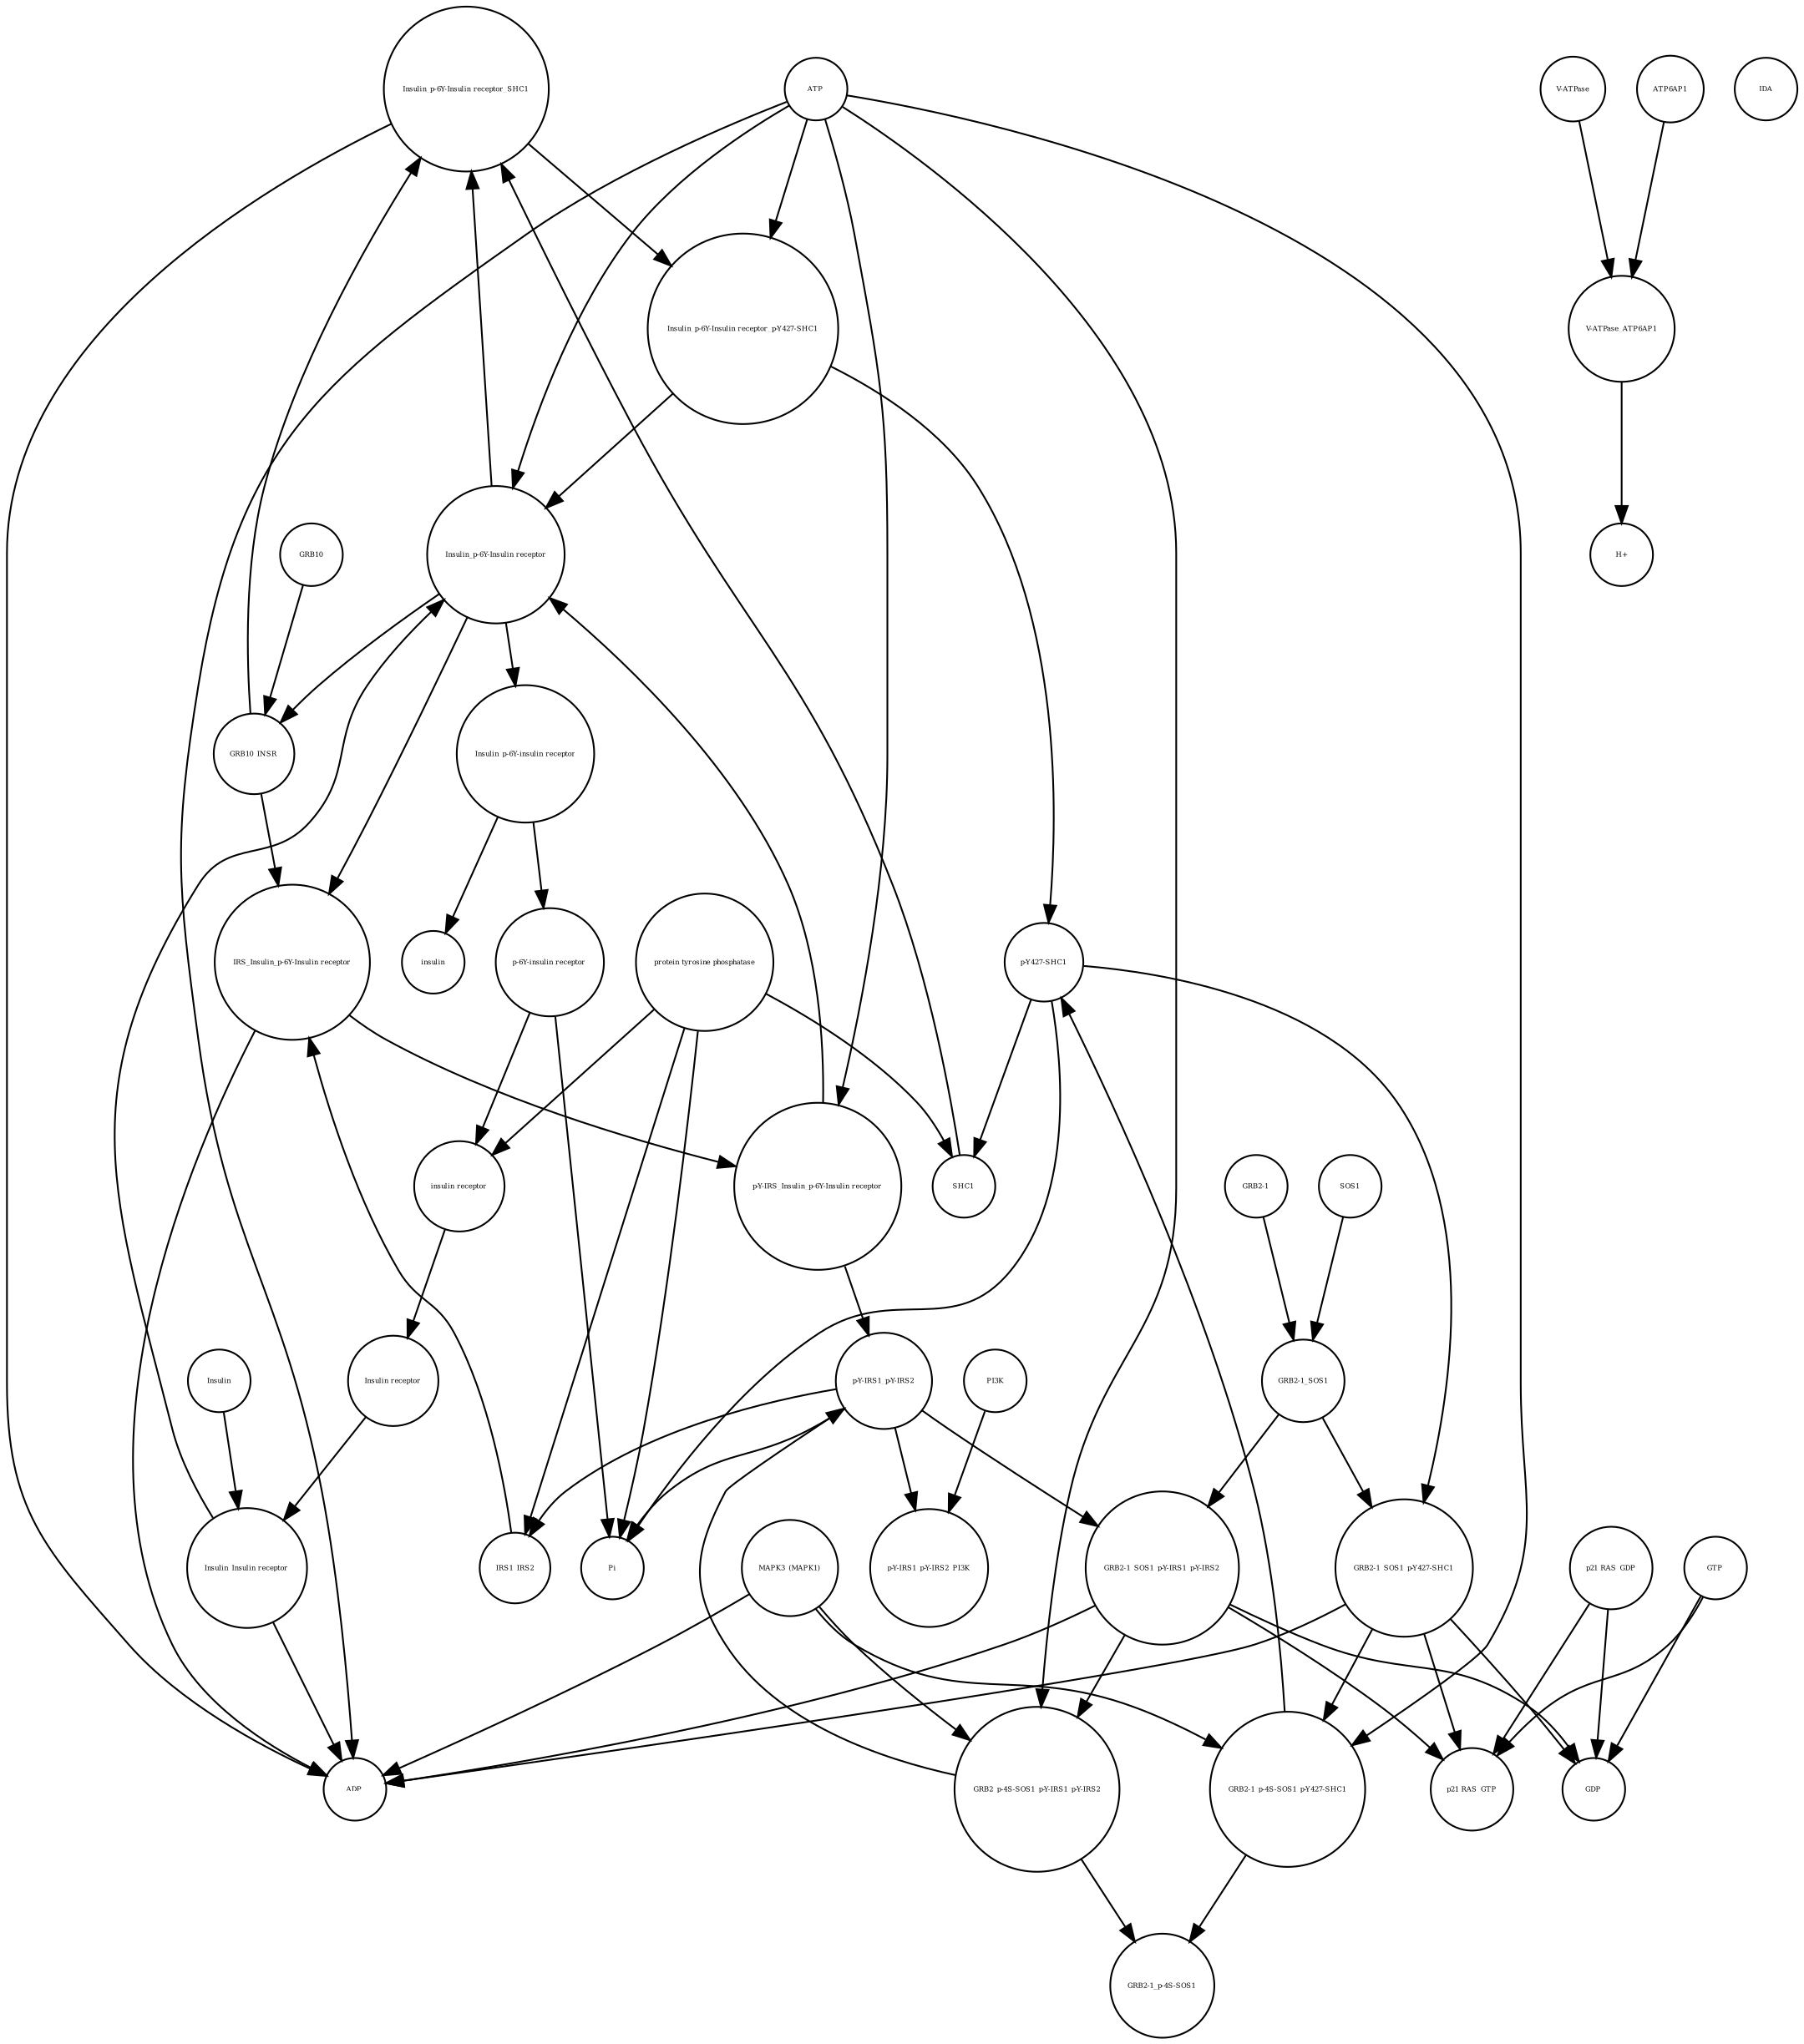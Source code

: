 strict digraph  {
"Insulin_p-6Y-Insulin receptor_SHC1" [annotation="", bipartite=0, cls=complex, fontsize=4, label="Insulin_p-6Y-Insulin receptor_SHC1", shape=circle];
GRB10 [annotation="", bipartite=0, cls=macromolecule, fontsize=4, label=GRB10, shape=circle];
"GRB2-1_p-4S-SOS1_p-Y427-SHC1" [annotation="", bipartite=0, cls=complex, fontsize=4, label="GRB2-1_p-4S-SOS1_p-Y427-SHC1", shape=circle];
"p-6Y-insulin receptor" [annotation="", bipartite=0, cls=complex, fontsize=4, label="p-6Y-insulin receptor", shape=circle];
GTP [annotation="", bipartite=0, cls="simple chemical", fontsize=4, label=GTP, shape=circle];
"Insulin receptor" [annotation="", bipartite=0, cls=complex, fontsize=4, label="Insulin receptor", shape=circle];
"p-Y-IRS1_p-Y-IRS2_PI3K" [annotation="", bipartite=0, cls=complex, fontsize=4, label="p-Y-IRS1_p-Y-IRS2_PI3K", shape=circle];
"GRB2-1_SOS1_p-Y-IRS1_p-Y-IRS2" [annotation="", bipartite=0, cls=complex, fontsize=4, label="GRB2-1_SOS1_p-Y-IRS1_p-Y-IRS2", shape=circle];
"Insulin_p-6Y-Insulin receptor" [annotation="", bipartite=0, cls=complex, fontsize=4, label="Insulin_p-6Y-Insulin receptor", shape=circle];
Pi [annotation="", bipartite=0, cls="simple chemical", fontsize=4, label=Pi, shape=circle];
"MAPK3_(MAPK1)" [annotation="", bipartite=0, cls="unspecified entity", fontsize=4, label="MAPK3_(MAPK1)", shape=circle];
"GRB2-1_SOS1_p-Y427-SHC1" [annotation="", bipartite=0, cls=complex, fontsize=4, label="GRB2-1_SOS1_p-Y427-SHC1", shape=circle];
"GRB2-1_SOS1" [annotation="", bipartite=0, cls=complex, fontsize=4, label="GRB2-1_SOS1", shape=circle];
"V-ATPase" [annotation="", bipartite=0, cls=complex, fontsize=4, label="V-ATPase", shape=circle];
IRS1_IRS2 [annotation="", bipartite=0, cls="unspecified entity", fontsize=4, label=IRS1_IRS2, shape=circle];
"p-Y-IRS_Insulin_p-6Y-Insulin receptor" [annotation="", bipartite=0, cls=complex, fontsize=4, label="p-Y-IRS_Insulin_p-6Y-Insulin receptor", shape=circle];
"p-Y427-SHC1" [annotation="", bipartite=0, cls=macromolecule, fontsize=4, label="p-Y427-SHC1", shape=circle];
insulin [annotation="", bipartite=0, cls=complex, fontsize=4, label=insulin, shape=circle];
"insulin receptor" [annotation="", bipartite=0, cls=complex, fontsize=4, label="insulin receptor", shape=circle];
ATP [annotation="", bipartite=0, cls="simple chemical", fontsize=4, label=ATP, shape=circle];
"p21 RAS_GDP" [annotation="", bipartite=0, cls=complex, fontsize=4, label="p21 RAS_GDP", shape=circle];
"GRB2_p-4S-SOS1_p-Y-IRS1_p-Y-IRS2" [annotation="", bipartite=0, cls=complex, fontsize=4, label="GRB2_p-4S-SOS1_p-Y-IRS1_p-Y-IRS2", shape=circle];
"GRB2-1_p-4S-SOS1" [annotation="", bipartite=0, cls=complex, fontsize=4, label="GRB2-1_p-4S-SOS1", shape=circle];
"GRB2-1" [annotation="", bipartite=0, cls=macromolecule, fontsize=4, label="GRB2-1", shape=circle];
"IRS_Insulin_p-6Y-Insulin receptor" [annotation="", bipartite=0, cls=complex, fontsize=4, label="IRS_Insulin_p-6Y-Insulin receptor", shape=circle];
"p-Y-IRS1_p-Y-IRS2" [annotation="", bipartite=0, cls="unspecified entity", fontsize=4, label="p-Y-IRS1_p-Y-IRS2", shape=circle];
GRB10_INSR [annotation="", bipartite=0, cls=complex, fontsize=4, label=GRB10_INSR, shape=circle];
ADP [annotation="", bipartite=0, cls="simple chemical", fontsize=4, label=ADP, shape=circle];
"protein tyrosine phosphatase" [annotation="", bipartite=0, cls="unspecified entity", fontsize=4, label="protein tyrosine phosphatase", shape=circle];
Insulin [annotation="", bipartite=0, cls=complex, fontsize=4, label=Insulin, shape=circle];
"H+" [annotation="", bipartite=0, cls="simple chemical", fontsize=4, label="H+", shape=circle];
IDA [annotation="", bipartite=0, cls="unspecified entity", fontsize=4, label=IDA, shape=circle];
"p21 RAS_GTP" [annotation="", bipartite=0, cls=complex, fontsize=4, label="p21 RAS_GTP", shape=circle];
"Insulin_Insulin receptor" [annotation="", bipartite=0, cls=complex, fontsize=4, label="Insulin_Insulin receptor", shape=circle];
SHC1 [annotation="", bipartite=0, cls=macromolecule, fontsize=4, label=SHC1, shape=circle];
SOS1 [annotation="", bipartite=0, cls=macromolecule, fontsize=4, label=SOS1, shape=circle];
"Insulin_p-6Y-insulin receptor" [annotation="", bipartite=0, cls=complex, fontsize=4, label="Insulin_p-6Y-insulin receptor", shape=circle];
"Insulin_p-6Y-Insulin receptor_p-Y427-SHC1" [annotation="", bipartite=0, cls=complex, fontsize=4, label="Insulin_p-6Y-Insulin receptor_p-Y427-SHC1", shape=circle];
ATP6AP1 [annotation="", bipartite=0, cls=macromolecule, fontsize=4, label=ATP6AP1, shape=circle];
GDP [annotation="", bipartite=0, cls="simple chemical", fontsize=4, label=GDP, shape=circle];
"V-ATPase_ATP6AP1" [annotation="", bipartite=0, cls=complex, fontsize=4, label="V-ATPase_ATP6AP1", shape=circle];
PI3K [annotation="", bipartite=0, cls=complex, fontsize=4, label=PI3K, shape=circle];
"Insulin_p-6Y-Insulin receptor_SHC1" -> "Insulin_p-6Y-Insulin receptor_p-Y427-SHC1"  [annotation="", interaction_type=production];
"Insulin_p-6Y-Insulin receptor_SHC1" -> ADP  [annotation="", interaction_type=production];
GRB10 -> GRB10_INSR  [annotation="", interaction_type=production];
"GRB2-1_p-4S-SOS1_p-Y427-SHC1" -> "p-Y427-SHC1"  [annotation="", interaction_type=production];
"GRB2-1_p-4S-SOS1_p-Y427-SHC1" -> "GRB2-1_p-4S-SOS1"  [annotation="", interaction_type=production];
"p-6Y-insulin receptor" -> Pi  [annotation="", interaction_type=production];
"p-6Y-insulin receptor" -> "insulin receptor"  [annotation="", interaction_type=production];
GTP -> "p21 RAS_GTP"  [annotation="", interaction_type=production];
GTP -> GDP  [annotation="", interaction_type=production];
"Insulin receptor" -> "Insulin_Insulin receptor"  [annotation="", interaction_type=production];
"GRB2-1_SOS1_p-Y-IRS1_p-Y-IRS2" -> "GRB2_p-4S-SOS1_p-Y-IRS1_p-Y-IRS2"  [annotation="", interaction_type=production];
"GRB2-1_SOS1_p-Y-IRS1_p-Y-IRS2" -> ADP  [annotation="", interaction_type=production];
"GRB2-1_SOS1_p-Y-IRS1_p-Y-IRS2" -> "p21 RAS_GTP"  [annotation="", interaction_type=catalysis];
"GRB2-1_SOS1_p-Y-IRS1_p-Y-IRS2" -> GDP  [annotation="", interaction_type=catalysis];
"Insulin_p-6Y-Insulin receptor" -> "IRS_Insulin_p-6Y-Insulin receptor"  [annotation="", interaction_type=production];
"Insulin_p-6Y-Insulin receptor" -> "Insulin_p-6Y-Insulin receptor_SHC1"  [annotation="", interaction_type=production];
"Insulin_p-6Y-Insulin receptor" -> GRB10_INSR  [annotation="", interaction_type=production];
"Insulin_p-6Y-Insulin receptor" -> "Insulin_p-6Y-insulin receptor"  [annotation="", interaction_type=production];
"MAPK3_(MAPK1)" -> "GRB2_p-4S-SOS1_p-Y-IRS1_p-Y-IRS2"  [annotation="", interaction_type=catalysis];
"MAPK3_(MAPK1)" -> ADP  [annotation="", interaction_type=catalysis];
"MAPK3_(MAPK1)" -> "GRB2-1_p-4S-SOS1_p-Y427-SHC1"  [annotation="", interaction_type=catalysis];
"GRB2-1_SOS1_p-Y427-SHC1" -> "p21 RAS_GTP"  [annotation="", interaction_type=catalysis];
"GRB2-1_SOS1_p-Y427-SHC1" -> GDP  [annotation="", interaction_type=catalysis];
"GRB2-1_SOS1_p-Y427-SHC1" -> "GRB2-1_p-4S-SOS1_p-Y427-SHC1"  [annotation="", interaction_type=production];
"GRB2-1_SOS1_p-Y427-SHC1" -> ADP  [annotation="", interaction_type=production];
"GRB2-1_SOS1" -> "GRB2-1_SOS1_p-Y-IRS1_p-Y-IRS2"  [annotation="", interaction_type=production];
"GRB2-1_SOS1" -> "GRB2-1_SOS1_p-Y427-SHC1"  [annotation="", interaction_type=production];
"V-ATPase" -> "V-ATPase_ATP6AP1"  [annotation="", interaction_type=production];
IRS1_IRS2 -> "IRS_Insulin_p-6Y-Insulin receptor"  [annotation="", interaction_type=production];
"p-Y-IRS_Insulin_p-6Y-Insulin receptor" -> "p-Y-IRS1_p-Y-IRS2"  [annotation="", interaction_type=production];
"p-Y-IRS_Insulin_p-6Y-Insulin receptor" -> "Insulin_p-6Y-Insulin receptor"  [annotation="", interaction_type=production];
"p-Y427-SHC1" -> SHC1  [annotation="", interaction_type=production];
"p-Y427-SHC1" -> Pi  [annotation="", interaction_type=production];
"p-Y427-SHC1" -> "GRB2-1_SOS1_p-Y427-SHC1"  [annotation="", interaction_type=production];
"insulin receptor" -> "Insulin receptor"  [annotation="", interaction_type=production];
ATP -> "GRB2_p-4S-SOS1_p-Y-IRS1_p-Y-IRS2"  [annotation="", interaction_type=production];
ATP -> ADP  [annotation="", interaction_type=production];
ATP -> "GRB2-1_p-4S-SOS1_p-Y427-SHC1"  [annotation="", interaction_type=production];
ATP -> "Insulin_p-6Y-Insulin receptor_p-Y427-SHC1"  [annotation="", interaction_type=production];
ATP -> "p-Y-IRS_Insulin_p-6Y-Insulin receptor"  [annotation="", interaction_type=production];
ATP -> "Insulin_p-6Y-Insulin receptor"  [annotation="", interaction_type=production];
"p21 RAS_GDP" -> "p21 RAS_GTP"  [annotation="", interaction_type=production];
"p21 RAS_GDP" -> GDP  [annotation="", interaction_type=production];
"GRB2_p-4S-SOS1_p-Y-IRS1_p-Y-IRS2" -> "p-Y-IRS1_p-Y-IRS2"  [annotation="", interaction_type=production];
"GRB2_p-4S-SOS1_p-Y-IRS1_p-Y-IRS2" -> "GRB2-1_p-4S-SOS1"  [annotation="", interaction_type=production];
"GRB2-1" -> "GRB2-1_SOS1"  [annotation="", interaction_type=production];
"IRS_Insulin_p-6Y-Insulin receptor" -> "p-Y-IRS_Insulin_p-6Y-Insulin receptor"  [annotation="", interaction_type=catalysis];
"IRS_Insulin_p-6Y-Insulin receptor" -> ADP  [annotation="", interaction_type=catalysis];
"p-Y-IRS1_p-Y-IRS2" -> "GRB2-1_SOS1_p-Y-IRS1_p-Y-IRS2"  [annotation="", interaction_type=production];
"p-Y-IRS1_p-Y-IRS2" -> IRS1_IRS2  [annotation="", interaction_type=production];
"p-Y-IRS1_p-Y-IRS2" -> Pi  [annotation="", interaction_type=production];
"p-Y-IRS1_p-Y-IRS2" -> "p-Y-IRS1_p-Y-IRS2_PI3K"  [annotation="", interaction_type=production];
GRB10_INSR -> "IRS_Insulin_p-6Y-Insulin receptor"  [annotation="", interaction_type=inhibition];
GRB10_INSR -> "Insulin_p-6Y-Insulin receptor_SHC1"  [annotation="", interaction_type=inhibition];
"protein tyrosine phosphatase" -> SHC1  [annotation="", interaction_type=catalysis];
"protein tyrosine phosphatase" -> Pi  [annotation="", interaction_type=catalysis];
"protein tyrosine phosphatase" -> "insulin receptor"  [annotation="", interaction_type=catalysis];
"protein tyrosine phosphatase" -> IRS1_IRS2  [annotation="", interaction_type=catalysis];
Insulin -> "Insulin_Insulin receptor"  [annotation="", interaction_type=production];
"Insulin_Insulin receptor" -> "Insulin_p-6Y-Insulin receptor"  [annotation="", interaction_type=production];
"Insulin_Insulin receptor" -> ADP  [annotation="", interaction_type=production];
SHC1 -> "Insulin_p-6Y-Insulin receptor_SHC1"  [annotation="", interaction_type=production];
SOS1 -> "GRB2-1_SOS1"  [annotation="", interaction_type=production];
"Insulin_p-6Y-insulin receptor" -> "p-6Y-insulin receptor"  [annotation="", interaction_type=production];
"Insulin_p-6Y-insulin receptor" -> insulin  [annotation="", interaction_type=production];
"Insulin_p-6Y-Insulin receptor_p-Y427-SHC1" -> "p-Y427-SHC1"  [annotation="", interaction_type=production];
"Insulin_p-6Y-Insulin receptor_p-Y427-SHC1" -> "Insulin_p-6Y-Insulin receptor"  [annotation="", interaction_type=production];
ATP6AP1 -> "V-ATPase_ATP6AP1"  [annotation="", interaction_type=production];
"V-ATPase_ATP6AP1" -> "H+"  [annotation="", interaction_type=catalysis];
PI3K -> "p-Y-IRS1_p-Y-IRS2_PI3K"  [annotation="", interaction_type=production];
}
